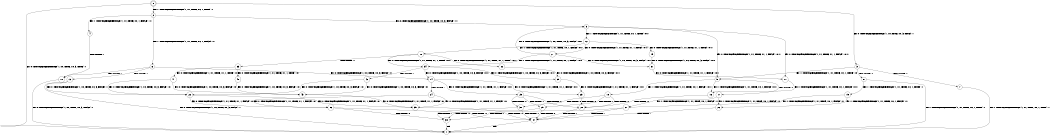 digraph BCG {
size = "7, 10.5";
center = TRUE;
node [shape = circle];
0 [peripheries = 2];
0 -> 1 [label = "EX !0 !ATOMIC_EXCH_BRANCH (1, +0, TRUE, +0, 3, TRUE) !::"];
0 -> 2 [label = "EX !1 !ATOMIC_EXCH_BRANCH (1, +1, TRUE, +0, 1, TRUE) !::"];
0 -> 3 [label = "EX !0 !ATOMIC_EXCH_BRANCH (1, +0, TRUE, +0, 3, TRUE) !::"];
2 -> 4 [label = "EX !1 !ATOMIC_EXCH_BRANCH (1, +1, TRUE, +0, 1, FALSE) !:1:"];
2 -> 5 [label = "EX !0 !ATOMIC_EXCH_BRANCH (1, +0, TRUE, +0, 3, FALSE) !:1:"];
2 -> 6 [label = "EX !1 !ATOMIC_EXCH_BRANCH (1, +1, TRUE, +0, 1, FALSE) !:1:"];
3 -> 7 [label = "TERMINATE !0"];
3 -> 8 [label = "TERMINATE !0"];
3 -> 9 [label = "EX !1 !ATOMIC_EXCH_BRANCH (1, +1, TRUE, +0, 1, TRUE) !:0:"];
4 -> 10 [label = "TERMINATE !1"];
5 -> 11 [label = "EX !0 !ATOMIC_EXCH_BRANCH (1, +1, TRUE, +1, 1, FALSE) !:0:1:"];
5 -> 12 [label = "EX !1 !ATOMIC_EXCH_BRANCH (1, +1, TRUE, +0, 1, TRUE) !:0:1:"];
5 -> 9 [label = "EX !0 !ATOMIC_EXCH_BRANCH (1, +1, TRUE, +1, 1, FALSE) !:0:1:"];
6 -> 10 [label = "TERMINATE !1"];
6 -> 13 [label = "TERMINATE !1"];
6 -> 14 [label = "EX !0 !ATOMIC_EXCH_BRANCH (1, +0, TRUE, +0, 3, FALSE) !:1:"];
7 -> 1 [label = "EX !1 !ATOMIC_EXCH_BRANCH (1, +1, TRUE, +0, 1, TRUE) !::"];
8 -> 1 [label = "EX !1 !ATOMIC_EXCH_BRANCH (1, +1, TRUE, +0, 1, TRUE) !::"];
8 -> 15 [label = "EX !1 !ATOMIC_EXCH_BRANCH (1, +1, TRUE, +0, 1, TRUE) !::"];
9 -> 16 [label = "EX !1 !ATOMIC_EXCH_BRANCH (1, +1, TRUE, +0, 1, FALSE) !:0:1:"];
9 -> 17 [label = "TERMINATE !0"];
9 -> 18 [label = "EX !1 !ATOMIC_EXCH_BRANCH (1, +1, TRUE, +0, 1, FALSE) !:0:1:"];
10 -> 1 [label = "EX !0 !ATOMIC_EXCH_BRANCH (1, +0, TRUE, +0, 3, FALSE) !::"];
11 -> 16 [label = "EX !1 !ATOMIC_EXCH_BRANCH (1, +1, TRUE, +0, 1, FALSE) !:0:1:"];
12 -> 19 [label = "EX !0 !ATOMIC_EXCH_BRANCH (1, +1, TRUE, +1, 1, TRUE) !:0:1:"];
12 -> 20 [label = "EX !1 !ATOMIC_EXCH_BRANCH (1, +1, TRUE, +0, 1, FALSE) !:0:1:"];
12 -> 21 [label = "EX !0 !ATOMIC_EXCH_BRANCH (1, +1, TRUE, +1, 1, TRUE) !:0:1:"];
13 -> 1 [label = "EX !0 !ATOMIC_EXCH_BRANCH (1, +0, TRUE, +0, 3, FALSE) !::"];
13 -> 22 [label = "EX !0 !ATOMIC_EXCH_BRANCH (1, +0, TRUE, +0, 3, FALSE) !::"];
14 -> 23 [label = "EX !0 !ATOMIC_EXCH_BRANCH (1, +1, TRUE, +1, 1, FALSE) !:0:1:"];
14 -> 24 [label = "TERMINATE !1"];
14 -> 25 [label = "EX !0 !ATOMIC_EXCH_BRANCH (1, +1, TRUE, +1, 1, FALSE) !:0:1:"];
15 -> 26 [label = "EX !1 !ATOMIC_EXCH_BRANCH (1, +1, TRUE, +0, 1, FALSE) !:1:"];
15 -> 27 [label = "EX !1 !ATOMIC_EXCH_BRANCH (1, +1, TRUE, +0, 1, FALSE) !:1:"];
16 -> 28 [label = "TERMINATE !0"];
17 -> 26 [label = "EX !1 !ATOMIC_EXCH_BRANCH (1, +1, TRUE, +0, 1, FALSE) !:1:"];
17 -> 27 [label = "EX !1 !ATOMIC_EXCH_BRANCH (1, +1, TRUE, +0, 1, FALSE) !:1:"];
18 -> 28 [label = "TERMINATE !0"];
18 -> 29 [label = "TERMINATE !1"];
18 -> 30 [label = "TERMINATE !0"];
19 -> 31 [label = "EX !0 !ATOMIC_EXCH_BRANCH (1, +0, TRUE, +0, 3, FALSE) !:0:1:"];
20 -> 32 [label = "EX !0 !ATOMIC_EXCH_BRANCH (1, +1, TRUE, +1, 1, TRUE) !:0:1:"];
20 -> 33 [label = "TERMINATE !1"];
20 -> 34 [label = "EX !0 !ATOMIC_EXCH_BRANCH (1, +1, TRUE, +1, 1, TRUE) !:0:1:"];
21 -> 31 [label = "EX !0 !ATOMIC_EXCH_BRANCH (1, +0, TRUE, +0, 3, FALSE) !:0:1:"];
21 -> 34 [label = "EX !1 !ATOMIC_EXCH_BRANCH (1, +1, TRUE, +0, 1, FALSE) !:0:1:"];
21 -> 5 [label = "EX !0 !ATOMIC_EXCH_BRANCH (1, +0, TRUE, +0, 3, FALSE) !:0:1:"];
22 -> 35 [label = "EX !0 !ATOMIC_EXCH_BRANCH (1, +1, TRUE, +1, 1, FALSE) !:0:"];
22 -> 36 [label = "EX !0 !ATOMIC_EXCH_BRANCH (1, +1, TRUE, +1, 1, FALSE) !:0:"];
23 -> 28 [label = "TERMINATE !0"];
24 -> 35 [label = "EX !0 !ATOMIC_EXCH_BRANCH (1, +1, TRUE, +1, 1, FALSE) !:0:"];
24 -> 36 [label = "EX !0 !ATOMIC_EXCH_BRANCH (1, +1, TRUE, +1, 1, FALSE) !:0:"];
25 -> 28 [label = "TERMINATE !0"];
25 -> 29 [label = "TERMINATE !1"];
25 -> 30 [label = "TERMINATE !0"];
26 -> 37 [label = "TERMINATE !1"];
27 -> 37 [label = "TERMINATE !1"];
27 -> 38 [label = "TERMINATE !1"];
28 -> 37 [label = "TERMINATE !1"];
29 -> 37 [label = "TERMINATE !0"];
29 -> 38 [label = "TERMINATE !0"];
30 -> 37 [label = "TERMINATE !1"];
30 -> 38 [label = "TERMINATE !1"];
31 -> 11 [label = "EX !0 !ATOMIC_EXCH_BRANCH (1, +1, TRUE, +1, 1, FALSE) !:0:1:"];
32 -> 39 [label = "EX !0 !ATOMIC_EXCH_BRANCH (1, +0, TRUE, +0, 3, FALSE) !:0:1:"];
33 -> 40 [label = "EX !0 !ATOMIC_EXCH_BRANCH (1, +1, TRUE, +1, 1, TRUE) !:0:"];
33 -> 41 [label = "EX !0 !ATOMIC_EXCH_BRANCH (1, +1, TRUE, +1, 1, TRUE) !:0:"];
34 -> 39 [label = "EX !0 !ATOMIC_EXCH_BRANCH (1, +0, TRUE, +0, 3, FALSE) !:0:1:"];
34 -> 42 [label = "TERMINATE !1"];
34 -> 14 [label = "EX !0 !ATOMIC_EXCH_BRANCH (1, +0, TRUE, +0, 3, FALSE) !:0:1:"];
35 -> 37 [label = "TERMINATE !0"];
36 -> 37 [label = "TERMINATE !0"];
36 -> 38 [label = "TERMINATE !0"];
37 -> 1 [label = "exit"];
38 -> 1 [label = "exit"];
39 -> 23 [label = "EX !0 !ATOMIC_EXCH_BRANCH (1, +1, TRUE, +1, 1, FALSE) !:0:1:"];
40 -> 43 [label = "EX !0 !ATOMIC_EXCH_BRANCH (1, +0, TRUE, +0, 3, FALSE) !:0:"];
41 -> 43 [label = "EX !0 !ATOMIC_EXCH_BRANCH (1, +0, TRUE, +0, 3, FALSE) !:0:"];
41 -> 22 [label = "EX !0 !ATOMIC_EXCH_BRANCH (1, +0, TRUE, +0, 3, FALSE) !:0:"];
42 -> 43 [label = "EX !0 !ATOMIC_EXCH_BRANCH (1, +0, TRUE, +0, 3, FALSE) !:0:"];
42 -> 22 [label = "EX !0 !ATOMIC_EXCH_BRANCH (1, +0, TRUE, +0, 3, FALSE) !:0:"];
43 -> 35 [label = "EX !0 !ATOMIC_EXCH_BRANCH (1, +1, TRUE, +1, 1, FALSE) !:0:"];
}
